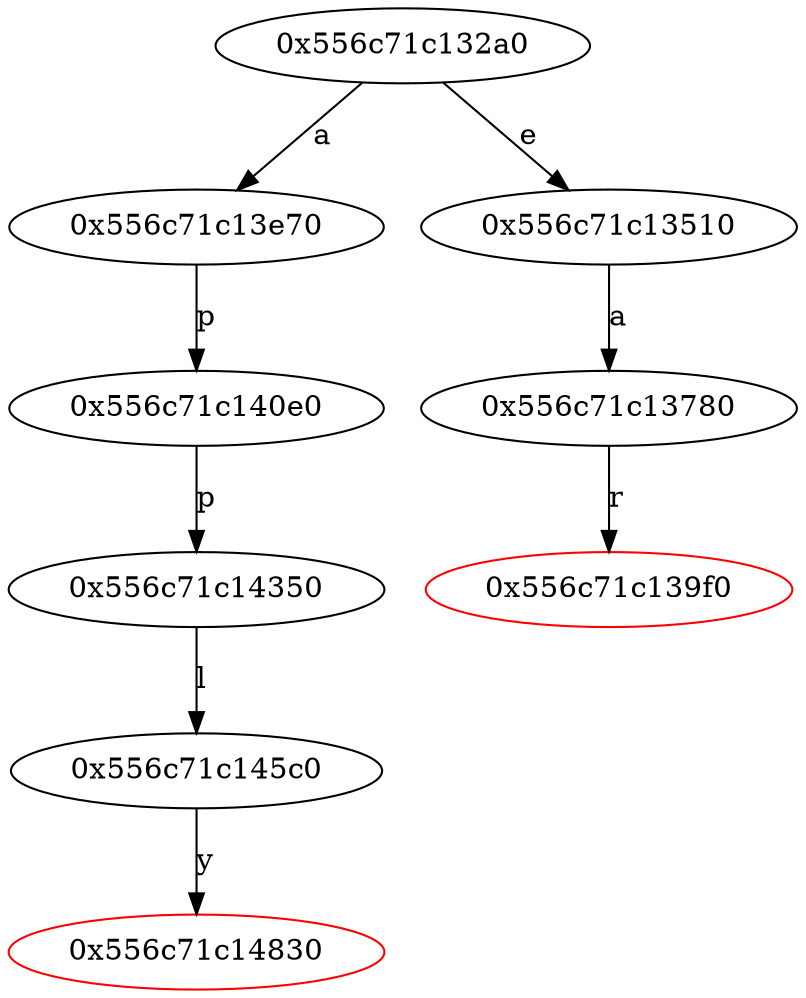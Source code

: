 digraph TrieInsert {
"0x556c71c132a0" -> {"0x556c71c13e70"} [label="a"]
"0x556c71c132a0" -> {"0x556c71c13510"} [label="e"]
"0x556c71c13e70" -> {"0x556c71c140e0"} [label="p"]
"0x556c71c13510" -> {"0x556c71c13780"} [label="a"]
"0x556c71c140e0" -> {"0x556c71c14350"} [label="p"]
"0x556c71c13780" -> {"0x556c71c139f0"} [label="r"]
"0x556c71c14350" -> {"0x556c71c145c0"} [label="l"]
"0x556c71c139f0" [color=red]
"0x556c71c145c0" -> {"0x556c71c14830"} [label="y"]
"0x556c71c14830" [color=red]
}
